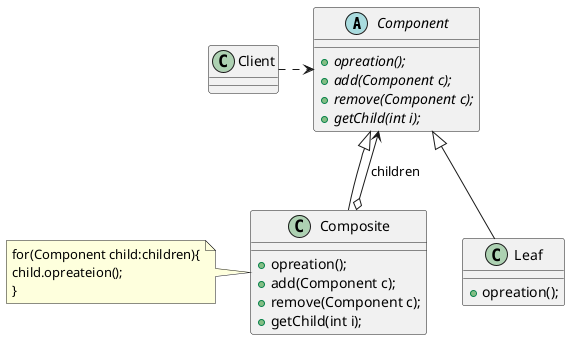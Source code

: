 @startuml
abstract class Component{
+{abstract} opreation();
+{abstract} add(Component c);
+{abstract} remove(Component c);
+{abstract} getChild(int i);
}

class Leaf{
+opreation();
}
class Composite{
+opreation();
+add(Component c);
+remove(Component c);
+getChild(int i);
}
note left:for(Component child:children){\nchild.opreateion();\n}


class Client{

}
Leaf -up-|> Component
Composite -up-|>Component
Composite o-->Component:children
Client .right..> Component


@enduml